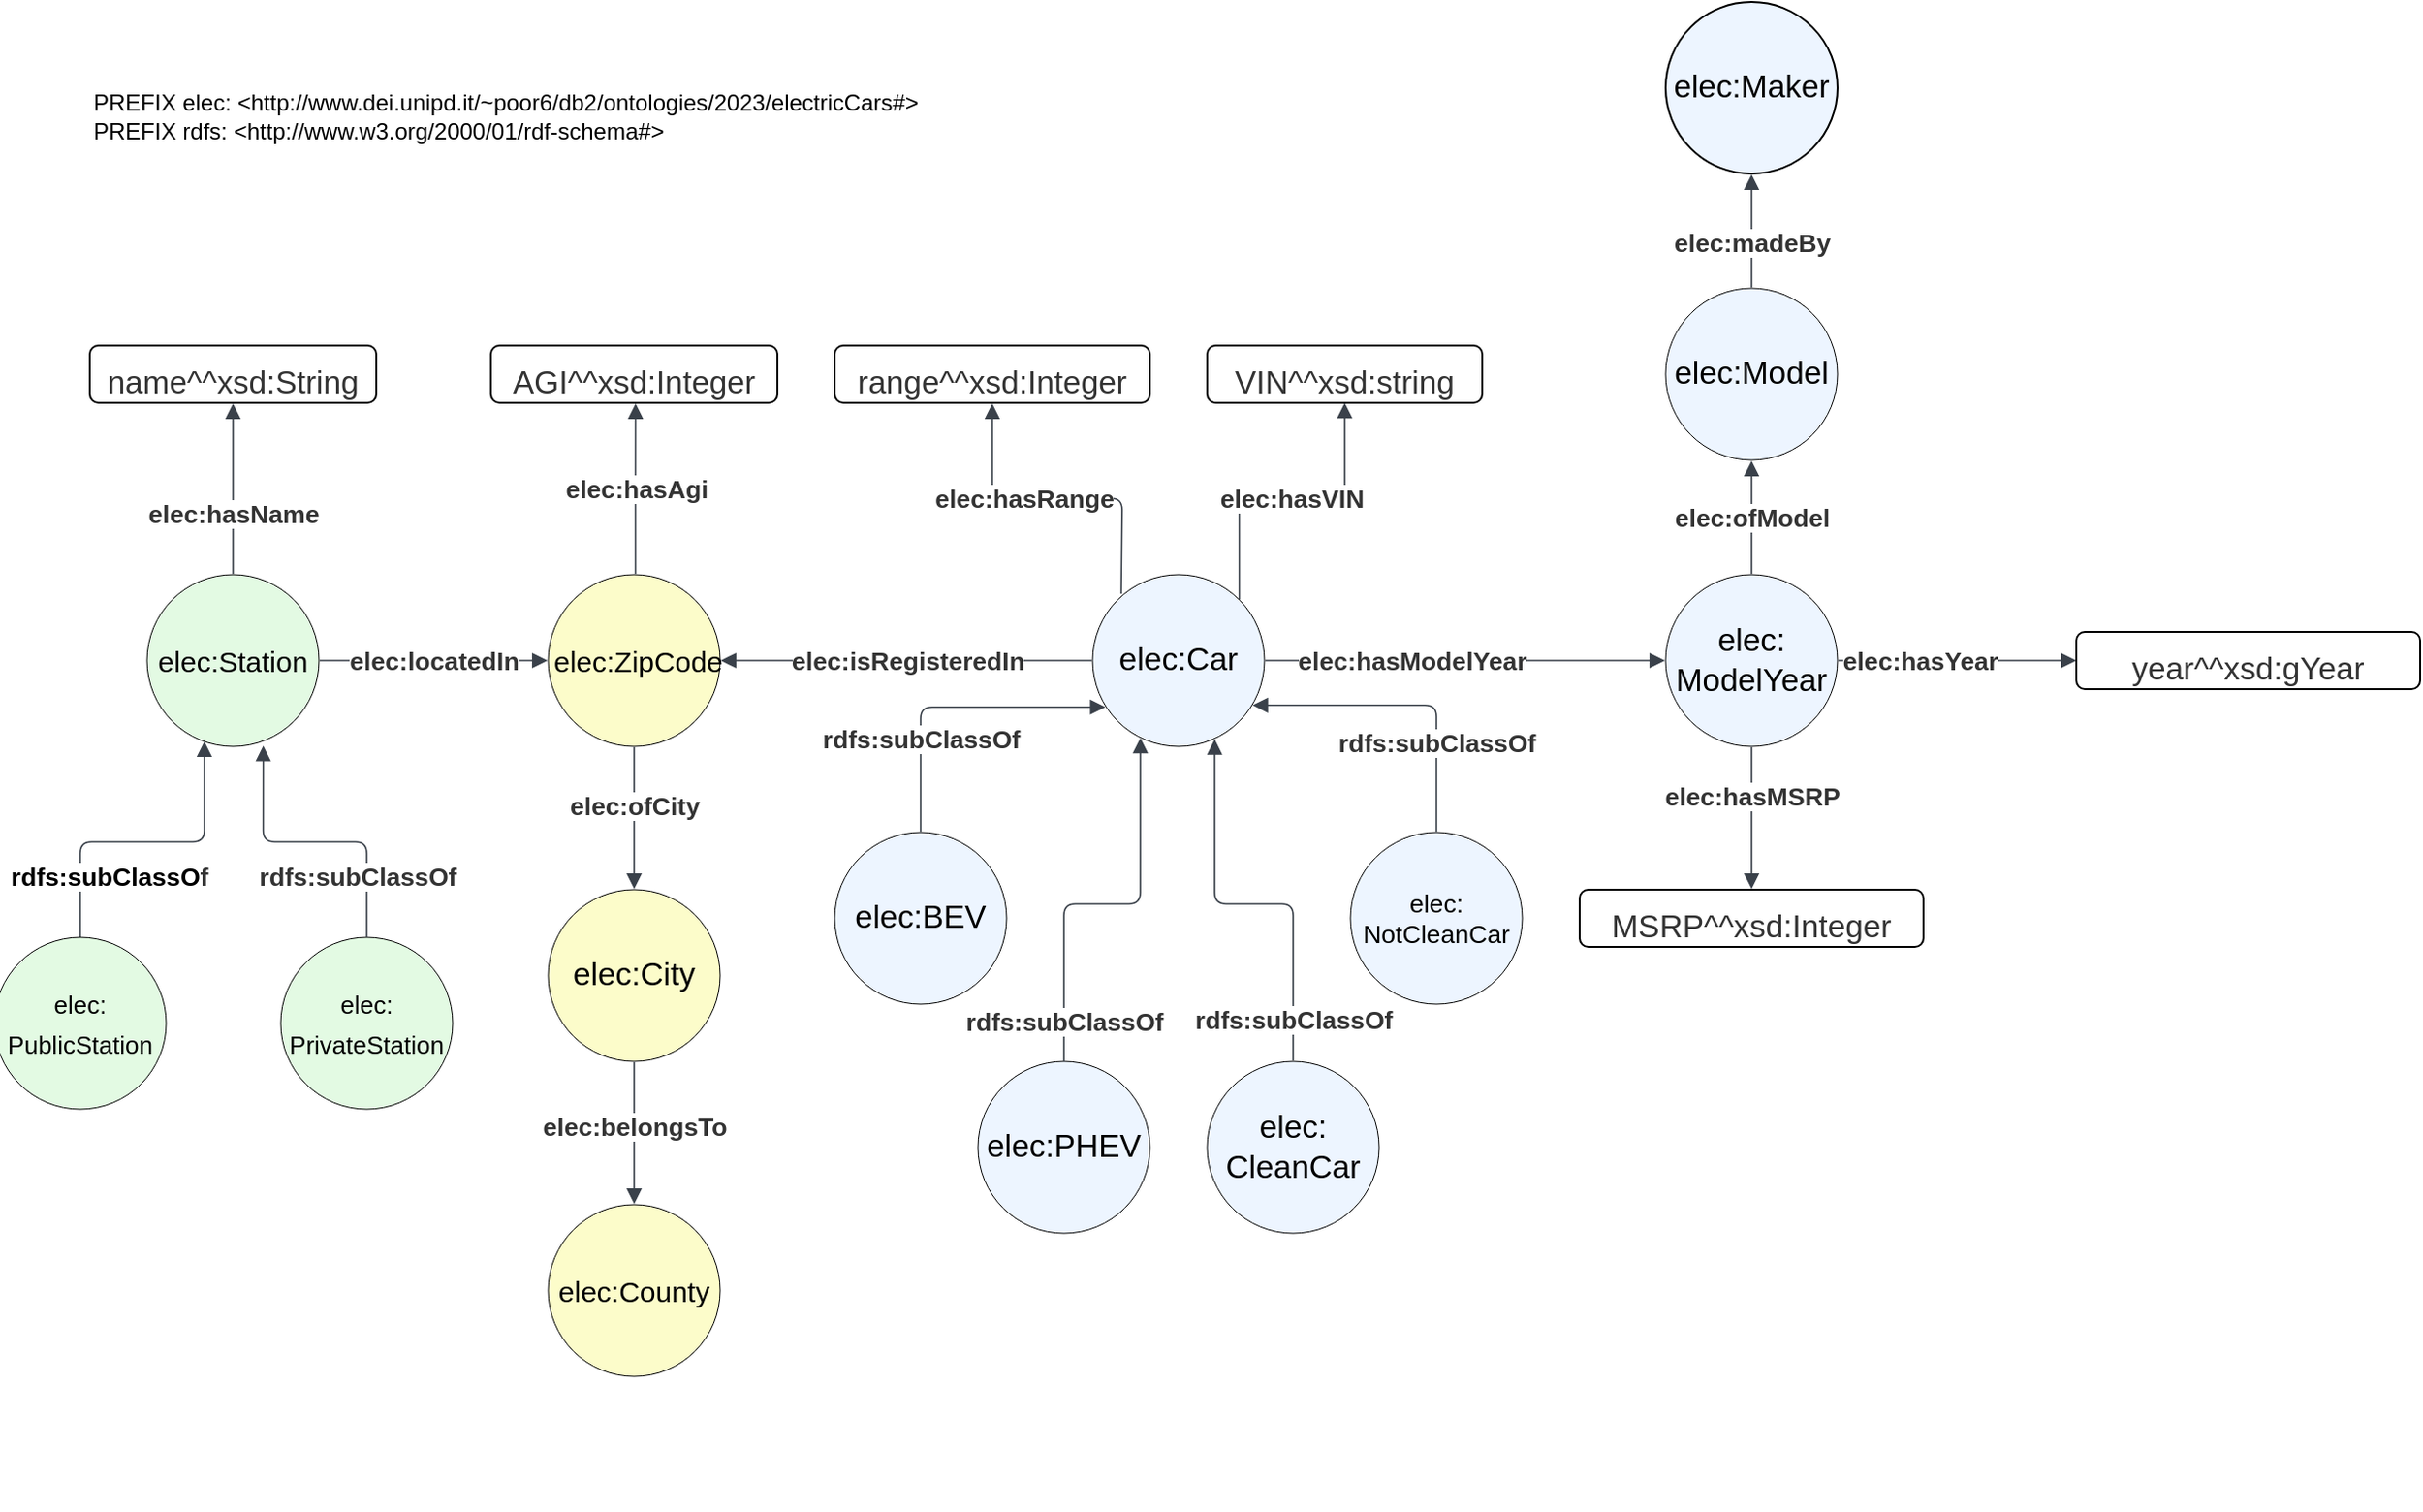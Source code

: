 <mxfile version="22.1.8" type="device">
  <diagram name="Pagina-1" id="6ebKSwHgrZWEVFDDrTTQ">
    <mxGraphModel dx="1314" dy="763" grid="1" gridSize="10" guides="1" tooltips="1" connect="1" arrows="1" fold="1" page="1" pageScale="1" pageWidth="4681" pageHeight="3300" math="0" shadow="0">
      <root>
        <mxCell id="0" />
        <mxCell id="1" parent="0" />
        <mxCell id="kevgRXuQHrOdtCCWnZsS-1" style="edgeStyle=orthogonalEdgeStyle;rounded=1;orthogonalLoop=1;jettySize=auto;html=1;exitX=1;exitY=0;exitDx=0;exitDy=0;entryX=0.5;entryY=1;entryDx=0;entryDy=0;endArrow=block;fontSize=13;strokeColor=#3a414a;strokeWidth=0.8;arcSize=12;startArrow=none;endFill=1;" parent="1" source="R9qcSIOGfT1Ncwx8mGfi-1" target="R9qcSIOGfT1Ncwx8mGfi-16" edge="1">
          <mxGeometry relative="1" as="geometry">
            <Array as="points">
              <mxPoint x="662" y="290" />
              <mxPoint x="717" y="290" />
            </Array>
          </mxGeometry>
        </mxCell>
        <mxCell id="kevgRXuQHrOdtCCWnZsS-2" value="elec:hasVIN" style="edgeLabel;html=1;align=center;verticalAlign=middle;resizable=0;points=[];fontStyle=1;fontSize=13.3;fontColor=#333333;" parent="kevgRXuQHrOdtCCWnZsS-1" vertex="1" connectable="0">
          <mxGeometry x="0.255" relative="1" as="geometry">
            <mxPoint x="-19" as="offset" />
          </mxGeometry>
        </mxCell>
        <mxCell id="R9qcSIOGfT1Ncwx8mGfi-1" value="elec:Car" style="html=1;overflow=block;blockSpacing=1;whiteSpace=wrap;ellipse;fontSize=16.7;spacing=3.8;strokeColor=default;fillOpacity=100;rounded=1;absoluteArcSize=1;arcSize=9;fillColor=#edf5ff;strokeWidth=NaN;lucidId=Os1O2qnXkTLK;" parent="1" vertex="1">
          <mxGeometry x="585" y="330" width="90" height="90" as="geometry" />
        </mxCell>
        <mxCell id="R9qcSIOGfT1Ncwx8mGfi-2" value="" style="html=1;jettySize=18;whiteSpace=wrap;fontSize=13;strokeColor=#3a414a;strokeOpacity=100;strokeWidth=0.8;rounded=1;arcSize=12;edgeStyle=orthogonalEdgeStyle;startArrow=none;endArrow=block;endFill=1;exitX=1.004;exitY=0.5;exitPerimeter=0;entryX=-0.004;entryY=0.5;entryPerimeter=0;lucidId=1s1Ouu4uFood;" parent="1" source="R9qcSIOGfT1Ncwx8mGfi-1" target="R9qcSIOGfT1Ncwx8mGfi-4" edge="1">
          <mxGeometry width="100" height="100" relative="1" as="geometry">
            <Array as="points" />
          </mxGeometry>
        </mxCell>
        <mxCell id="R9qcSIOGfT1Ncwx8mGfi-3" value="elec:hasModelYear" style="text;html=1;resizable=0;labelBackgroundColor=default;align=center;verticalAlign=middle;fontStyle=1;fontColor=#333333;fontSize=13.3;" parent="R9qcSIOGfT1Ncwx8mGfi-2" vertex="1">
          <mxGeometry x="-0.273" relative="1" as="geometry" />
        </mxCell>
        <mxCell id="R9qcSIOGfT1Ncwx8mGfi-4" value="elec:&lt;br&gt;ModelYear" style="html=1;overflow=block;blockSpacing=1;whiteSpace=wrap;ellipse;fontSize=16.7;spacing=3.8;strokeColor=default;fillOpacity=100;rounded=1;absoluteArcSize=1;arcSize=9;fillColor=#edf5ff;strokeWidth=NaN;lucidId=1s1OTW7Ci2Y1;" parent="1" vertex="1">
          <mxGeometry x="885" y="330" width="90" height="90" as="geometry" />
        </mxCell>
        <mxCell id="R9qcSIOGfT1Ncwx8mGfi-5" value="" style="html=1;jettySize=18;whiteSpace=wrap;fontSize=13;strokeColor=#3a414a;strokeOpacity=100;strokeWidth=0.8;rounded=1;arcSize=12;edgeStyle=orthogonalEdgeStyle;startArrow=none;endArrow=block;endFill=1;exitX=1.004;exitY=0.5;exitPerimeter=0;entryX=0;entryY=0.5;lucidId=it1O_J1TxxnW;entryDx=0;entryDy=0;" parent="1" source="R9qcSIOGfT1Ncwx8mGfi-4" target="35qdhlxiOfRnaW9zcAuj-1" edge="1">
          <mxGeometry width="100" height="100" relative="1" as="geometry">
            <Array as="points" />
            <mxPoint x="1094.64" y="375" as="targetPoint" />
          </mxGeometry>
        </mxCell>
        <mxCell id="R9qcSIOGfT1Ncwx8mGfi-6" value="elec:hasYear" style="text;html=1;resizable=0;labelBackgroundColor=default;align=center;verticalAlign=middle;fontStyle=1;fontColor=#333333;fontSize=13.3;" parent="R9qcSIOGfT1Ncwx8mGfi-5" vertex="1">
          <mxGeometry x="-0.324" relative="1" as="geometry" />
        </mxCell>
        <mxCell id="R9qcSIOGfT1Ncwx8mGfi-8" value="" style="html=1;jettySize=18;whiteSpace=wrap;fontSize=13;strokeColor=#3a414a;strokeOpacity=100;strokeWidth=0.8;rounded=1;arcSize=12;edgeStyle=orthogonalEdgeStyle;startArrow=none;endArrow=block;endFill=1;exitX=0.5;exitY=-0.004;exitPerimeter=0;entryX=0.5;entryY=1.004;entryPerimeter=0;lucidId=ot1Ofiux3nKR;" parent="1" source="R9qcSIOGfT1Ncwx8mGfi-4" target="R9qcSIOGfT1Ncwx8mGfi-10" edge="1">
          <mxGeometry width="100" height="100" relative="1" as="geometry">
            <Array as="points" />
          </mxGeometry>
        </mxCell>
        <mxCell id="R9qcSIOGfT1Ncwx8mGfi-9" value="elec:ofModel" style="text;html=1;resizable=0;labelBackgroundColor=default;align=center;verticalAlign=middle;fontStyle=1;fontColor=#333333;fontSize=13.3;" parent="R9qcSIOGfT1Ncwx8mGfi-8" vertex="1">
          <mxGeometry relative="1" as="geometry" />
        </mxCell>
        <mxCell id="R9qcSIOGfT1Ncwx8mGfi-10" value="elec:Model" style="html=1;overflow=block;blockSpacing=1;whiteSpace=wrap;ellipse;fontSize=16.7;spacing=3.8;strokeColor=default;fillOpacity=100;rounded=1;absoluteArcSize=1;arcSize=9;fillColor=#edf5ff;strokeWidth=NaN;lucidId=ot1OwlmNDwQG;" parent="1" vertex="1">
          <mxGeometry x="885" y="180" width="90" height="90" as="geometry" />
        </mxCell>
        <mxCell id="R9qcSIOGfT1Ncwx8mGfi-11" value="" style="html=1;jettySize=18;whiteSpace=wrap;fontSize=13;strokeColor=#3a414a;strokeOpacity=100;strokeWidth=0.8;rounded=1;arcSize=12;edgeStyle=orthogonalEdgeStyle;startArrow=none;endArrow=block;endFill=1;exitX=0.5;exitY=-0.004;exitPerimeter=0;entryX=0.5;entryY=1.004;entryPerimeter=0;lucidId=Ct1O5iaR3bhI;" parent="1" source="R9qcSIOGfT1Ncwx8mGfi-10" target="R9qcSIOGfT1Ncwx8mGfi-13" edge="1">
          <mxGeometry width="100" height="100" relative="1" as="geometry">
            <Array as="points" />
          </mxGeometry>
        </mxCell>
        <mxCell id="R9qcSIOGfT1Ncwx8mGfi-12" value="elec:madeBy" style="text;html=1;resizable=0;labelBackgroundColor=default;align=center;verticalAlign=middle;fontStyle=1;fontColor=#333333;fontSize=13.3;" parent="R9qcSIOGfT1Ncwx8mGfi-11" vertex="1">
          <mxGeometry x="-0.187" relative="1" as="geometry" />
        </mxCell>
        <mxCell id="R9qcSIOGfT1Ncwx8mGfi-13" value="elec:Maker" style="html=1;overflow=block;blockSpacing=1;whiteSpace=wrap;ellipse;fontSize=16.7;spacing=3.8;strokeColor=default;fillOpacity=100;rounded=1;absoluteArcSize=1;arcSize=9;fillColor=#edf5ff;strokeWidth=1;lucidId=Ct1OrBrMs6CW;perimeterSpacing=0;gradientColor=none;" parent="1" vertex="1">
          <mxGeometry x="885" y="30" width="90" height="90" as="geometry" />
        </mxCell>
        <mxCell id="R9qcSIOGfT1Ncwx8mGfi-16" value="VIN^^xsd:string" style="html=1;overflow=block;blockSpacing=1;whiteSpace=wrap;fontSize=16.7;spacing=9;strokeColor=default;rounded=1;absoluteArcSize=1;arcSize=9;fillColor=default;strokeWidth=1;lucidId=3t1OEM6T._IZ;fontColor=#333333;verticalAlign=middle;horizontal=1;" parent="1" vertex="1">
          <mxGeometry x="645" y="210" width="144" height="30" as="geometry" />
        </mxCell>
        <mxCell id="R9qcSIOGfT1Ncwx8mGfi-20" value="" style="html=1;jettySize=18;whiteSpace=wrap;fontSize=13;strokeColor=#3a414a;strokeOpacity=100;strokeWidth=0.8;rounded=1;arcSize=12;edgeStyle=orthogonalEdgeStyle;startArrow=none;endArrow=block;endFill=1;entryX=0.5;entryY=1.012;entryPerimeter=0;lucidId=_u1O~x01ch-v;" parent="1" target="R9qcSIOGfT1Ncwx8mGfi-22" edge="1">
          <mxGeometry width="100" height="100" relative="1" as="geometry">
            <Array as="points" />
            <mxPoint x="600" y="340" as="sourcePoint" />
          </mxGeometry>
        </mxCell>
        <mxCell id="R9qcSIOGfT1Ncwx8mGfi-21" value="elec:hasRange" style="text;html=1;resizable=0;labelBackgroundColor=default;align=center;verticalAlign=middle;fontStyle=1;fontColor=#333333;fontSize=13.3;" parent="R9qcSIOGfT1Ncwx8mGfi-20" vertex="1">
          <mxGeometry x="0.216" relative="1" as="geometry" />
        </mxCell>
        <mxCell id="R9qcSIOGfT1Ncwx8mGfi-22" value="range^^xsd:Integer" style="html=1;overflow=block;blockSpacing=1;whiteSpace=wrap;fontSize=16.7;spacing=9;strokeColor=default;rounded=1;absoluteArcSize=1;arcSize=9;fillColor=default;strokeWidth=1;lucidId=.u1OfOf~fiUd;fontColor=#333333;verticalAlign=middle;horizontal=1;" parent="1" vertex="1">
          <mxGeometry x="450" y="210" width="165" height="30" as="geometry" />
        </mxCell>
        <mxCell id="R9qcSIOGfT1Ncwx8mGfi-23" value="" style="html=1;jettySize=18;whiteSpace=wrap;fontSize=13;strokeColor=#3a414a;strokeOpacity=100;strokeWidth=0.8;rounded=1;arcSize=12;edgeStyle=orthogonalEdgeStyle;startArrow=none;endArrow=block;endFill=1;exitX=-0.004;exitY=0.5;exitPerimeter=0;entryX=1.004;entryY=0.5;entryPerimeter=0;lucidId=Ew1O.1Jr6tQS;" parent="1" source="R9qcSIOGfT1Ncwx8mGfi-1" target="R9qcSIOGfT1Ncwx8mGfi-25" edge="1">
          <mxGeometry width="100" height="100" relative="1" as="geometry">
            <Array as="points" />
          </mxGeometry>
        </mxCell>
        <mxCell id="R9qcSIOGfT1Ncwx8mGfi-24" value="elec:isRegisteredIn" style="text;html=1;resizable=0;labelBackgroundColor=default;align=center;verticalAlign=middle;fontStyle=1;fontColor=#333333;fontSize=13.3;" parent="R9qcSIOGfT1Ncwx8mGfi-23" vertex="1">
          <mxGeometry relative="1" as="geometry" />
        </mxCell>
        <mxCell id="R9qcSIOGfT1Ncwx8mGfi-25" value="elec:ZipCode" style="html=1;overflow=block;blockSpacing=1;whiteSpace=wrap;ellipse;fontSize=15;spacing=3.8;strokeColor=default;fillOpacity=100;rounded=1;absoluteArcSize=1;arcSize=9;fillColor=#fcfcca;strokeWidth=NaN;lucidId=Ew1OWQCflFgT;" parent="1" vertex="1">
          <mxGeometry x="300" y="330" width="90" height="90" as="geometry" />
        </mxCell>
        <mxCell id="R9qcSIOGfT1Ncwx8mGfi-26" value="" style="html=1;jettySize=18;whiteSpace=wrap;fontSize=13;strokeColor=#3a414a;strokeOpacity=100;strokeWidth=0.8;rounded=1;arcSize=12;edgeStyle=orthogonalEdgeStyle;startArrow=none;endArrow=block;endFill=1;exitX=0.5;exitY=1.004;exitPerimeter=0;entryX=0.5;entryY=-0.004;entryPerimeter=0;lucidId=Vw1Oxh8Qyr1-;" parent="1" source="R9qcSIOGfT1Ncwx8mGfi-25" target="R9qcSIOGfT1Ncwx8mGfi-28" edge="1">
          <mxGeometry width="100" height="100" relative="1" as="geometry">
            <Array as="points" />
          </mxGeometry>
        </mxCell>
        <mxCell id="R9qcSIOGfT1Ncwx8mGfi-27" value="elec:ofCity" style="text;html=1;resizable=0;labelBackgroundColor=default;align=center;verticalAlign=middle;fontStyle=1;fontColor=#333333;fontSize=13.3;" parent="R9qcSIOGfT1Ncwx8mGfi-26" vertex="1">
          <mxGeometry x="-0.182" relative="1" as="geometry" />
        </mxCell>
        <mxCell id="R9qcSIOGfT1Ncwx8mGfi-28" value="elec:City" style="html=1;overflow=block;blockSpacing=1;whiteSpace=wrap;ellipse;fontSize=16.7;spacing=3.8;strokeColor=default;fillOpacity=100;rounded=1;absoluteArcSize=1;arcSize=9;fillColor=#fcfcca;strokeWidth=NaN;lucidId=Vw1Oo~C-vCxp;" parent="1" vertex="1">
          <mxGeometry x="300" y="495" width="90" height="90" as="geometry" />
        </mxCell>
        <mxCell id="R9qcSIOGfT1Ncwx8mGfi-29" value="" style="html=1;jettySize=18;whiteSpace=wrap;fontSize=13;strokeColor=#3a414a;strokeOpacity=100;strokeWidth=0.8;rounded=1;arcSize=12;edgeStyle=orthogonalEdgeStyle;startArrow=none;endArrow=block;endFill=1;exitX=0.5;exitY=1.004;exitPerimeter=0;entryX=0.5;entryY=-0.004;entryPerimeter=0;lucidId=-w1O87nsNx36;" parent="1" source="R9qcSIOGfT1Ncwx8mGfi-28" edge="1">
          <mxGeometry width="100" height="100" relative="1" as="geometry">
            <Array as="points" />
            <mxPoint x="345" y="659.64" as="targetPoint" />
          </mxGeometry>
        </mxCell>
        <mxCell id="R9qcSIOGfT1Ncwx8mGfi-30" value="elec:belongsTo" style="text;html=1;resizable=0;labelBackgroundColor=default;align=center;verticalAlign=middle;fontStyle=1;fontColor=#333333;fontSize=13.3;" parent="R9qcSIOGfT1Ncwx8mGfi-29" vertex="1">
          <mxGeometry x="-0.123" relative="1" as="geometry" />
        </mxCell>
        <mxCell id="R9qcSIOGfT1Ncwx8mGfi-31" value="elec:County" style="html=1;overflow=block;blockSpacing=1;whiteSpace=wrap;ellipse;fontSize=15;spacing=3.8;strokeColor=default;fillOpacity=100;rounded=1;absoluteArcSize=1;arcSize=9;fillColor=#fcfcca;strokeWidth=NaN;lucidId=-w1OLK29v8BK;" parent="1" vertex="1">
          <mxGeometry x="300" y="660" width="90" height="90" as="geometry" />
        </mxCell>
        <mxCell id="R9qcSIOGfT1Ncwx8mGfi-32" value="elec:Station" style="html=1;overflow=block;blockSpacing=1;whiteSpace=wrap;ellipse;fontSize=15;spacing=3.8;strokeColor=default;fillOpacity=100;rounded=1;absoluteArcSize=1;arcSize=9;fillColor=#e3fae3;strokeWidth=NaN;lucidId=rx1O~R7pykx_;" parent="1" vertex="1">
          <mxGeometry x="90" y="330" width="90" height="90" as="geometry" />
        </mxCell>
        <mxCell id="R9qcSIOGfT1Ncwx8mGfi-33" value="" style="html=1;jettySize=18;whiteSpace=wrap;fontSize=13;strokeColor=#3a414a;strokeOpacity=100;strokeWidth=0.8;rounded=1;arcSize=12;edgeStyle=orthogonalEdgeStyle;startArrow=none;endArrow=block;endFill=1;exitX=1.004;exitY=0.5;exitPerimeter=0;entryX=-0.004;entryY=0.5;entryPerimeter=0;lucidId=Dx1OYmT3YGP5;" parent="1" source="R9qcSIOGfT1Ncwx8mGfi-32" target="R9qcSIOGfT1Ncwx8mGfi-25" edge="1">
          <mxGeometry width="100" height="100" relative="1" as="geometry">
            <Array as="points" />
          </mxGeometry>
        </mxCell>
        <mxCell id="R9qcSIOGfT1Ncwx8mGfi-34" value="elec:locatedIn" style="text;html=1;resizable=0;labelBackgroundColor=default;align=center;verticalAlign=middle;fontStyle=1;fontColor=#333333;fontSize=13.3;" parent="R9qcSIOGfT1Ncwx8mGfi-33" vertex="1">
          <mxGeometry relative="1" as="geometry" />
        </mxCell>
        <mxCell id="R9qcSIOGfT1Ncwx8mGfi-35" value="" style="html=1;jettySize=18;whiteSpace=wrap;fontSize=13;strokeColor=#3a414a;strokeOpacity=100;strokeWidth=0.8;rounded=1;arcSize=12;edgeStyle=orthogonalEdgeStyle;startArrow=none;endArrow=block;endFill=1;exitX=0.508;exitY=-0.004;exitPerimeter=0;entryX=0.505;entryY=1.012;entryPerimeter=0;lucidId=Wx1O5GCra6RN;" parent="1" source="R9qcSIOGfT1Ncwx8mGfi-25" target="R9qcSIOGfT1Ncwx8mGfi-37" edge="1">
          <mxGeometry width="100" height="100" relative="1" as="geometry">
            <Array as="points" />
          </mxGeometry>
        </mxCell>
        <mxCell id="R9qcSIOGfT1Ncwx8mGfi-36" value="elec:hasAgi" style="text;html=1;resizable=0;labelBackgroundColor=default;align=center;verticalAlign=middle;fontStyle=1;fontColor=#333333;fontSize=13.3;" parent="R9qcSIOGfT1Ncwx8mGfi-35" vertex="1">
          <mxGeometry relative="1" as="geometry" />
        </mxCell>
        <mxCell id="R9qcSIOGfT1Ncwx8mGfi-37" value="AGI^^xsd:Integer" style="html=1;overflow=block;blockSpacing=1;whiteSpace=wrap;fontSize=16.7;spacing=9;strokeColor=default;rounded=1;absoluteArcSize=1;arcSize=9;fillColor=default;strokeWidth=1;lucidId=Xx1OfmO..szG;fontColor=#333333;verticalAlign=middle;horizontal=1;" parent="1" vertex="1">
          <mxGeometry x="270" y="210" width="150" height="30" as="geometry" />
        </mxCell>
        <mxCell id="R9qcSIOGfT1Ncwx8mGfi-38" value="" style="html=1;jettySize=18;whiteSpace=wrap;fontSize=13;strokeColor=#3a414a;strokeOpacity=100;strokeWidth=0.8;rounded=1;arcSize=12;edgeStyle=orthogonalEdgeStyle;startArrow=none;endArrow=block;endFill=1;exitX=0.5;exitY=1.004;exitPerimeter=0;entryX=0.5;entryY=-0.012;entryPerimeter=0;lucidId=6B1OSi53PP30;" parent="1" source="R9qcSIOGfT1Ncwx8mGfi-4" target="R9qcSIOGfT1Ncwx8mGfi-40" edge="1">
          <mxGeometry width="100" height="100" relative="1" as="geometry">
            <Array as="points" />
          </mxGeometry>
        </mxCell>
        <mxCell id="R9qcSIOGfT1Ncwx8mGfi-39" value="elec:hasMSRP" style="text;html=1;resizable=0;labelBackgroundColor=default;align=center;verticalAlign=middle;fontStyle=1;fontColor=#333333;fontSize=13.3;" parent="R9qcSIOGfT1Ncwx8mGfi-38" vertex="1">
          <mxGeometry x="-0.315" relative="1" as="geometry" />
        </mxCell>
        <mxCell id="R9qcSIOGfT1Ncwx8mGfi-40" value="MSRP^^xsd:Integer" style="html=1;overflow=block;blockSpacing=1;whiteSpace=wrap;fontSize=16.7;spacing=9;strokeColor=default;rounded=1;absoluteArcSize=1;arcSize=9;fillColor=default;strokeWidth=1;lucidId=7B1Od-MZ6ZxI;fontColor=#333333;verticalAlign=middle;horizontal=1;" parent="1" vertex="1">
          <mxGeometry x="840" y="495" width="180" height="30" as="geometry" />
        </mxCell>
        <mxCell id="R9qcSIOGfT1Ncwx8mGfi-41" value="" style="html=1;jettySize=18;whiteSpace=wrap;fontSize=13;strokeColor=#3a414a;strokeOpacity=100;strokeWidth=0.8;rounded=1;arcSize=12;edgeStyle=orthogonalEdgeStyle;startArrow=none;endArrow=block;endFill=1;exitX=0.5;exitY=-0.004;exitPerimeter=0;entryX=0.5;entryY=1.012;entryPerimeter=0;lucidId=RF1OCfXK_F4R;" parent="1" source="R9qcSIOGfT1Ncwx8mGfi-32" target="R9qcSIOGfT1Ncwx8mGfi-43" edge="1">
          <mxGeometry width="100" height="100" relative="1" as="geometry">
            <Array as="points" />
          </mxGeometry>
        </mxCell>
        <mxCell id="R9qcSIOGfT1Ncwx8mGfi-42" value="elec:hasName" style="text;html=1;resizable=0;labelBackgroundColor=default;align=center;verticalAlign=middle;fontStyle=1;fontColor=#333333;fontSize=13.3;" parent="R9qcSIOGfT1Ncwx8mGfi-41" vertex="1">
          <mxGeometry x="-0.296" relative="1" as="geometry" />
        </mxCell>
        <mxCell id="R9qcSIOGfT1Ncwx8mGfi-43" value="name^^xsd:String" style="html=1;overflow=block;blockSpacing=1;whiteSpace=wrap;fontSize=16.7;spacing=9;rounded=1;absoluteArcSize=1;arcSize=9;strokeWidth=1;lucidId=SF1OhaQ1grFW;fillColor=default;fontColor=#333333;strokeColor=default;verticalAlign=middle;horizontal=1;" parent="1" vertex="1">
          <mxGeometry x="60" y="210" width="150" height="30" as="geometry" />
        </mxCell>
        <mxCell id="R9qcSIOGfT1Ncwx8mGfi-44" value="" style="html=1;jettySize=18;whiteSpace=wrap;fontSize=13;strokeColor=#3a414a;strokeOpacity=100;strokeWidth=0.8;rounded=1;arcSize=12;edgeStyle=orthogonalEdgeStyle;startArrow=block;startFill=1;endArrow=none;exitX=0.075;exitY=0.771;exitPerimeter=0;entryX=0.5;entryY=-0.004;entryPerimeter=0;lucidId=eI1O_Iygyy8d;" parent="1" source="R9qcSIOGfT1Ncwx8mGfi-1" target="R9qcSIOGfT1Ncwx8mGfi-46" edge="1">
          <mxGeometry width="100" height="100" relative="1" as="geometry">
            <Array as="points" />
          </mxGeometry>
        </mxCell>
        <mxCell id="R9qcSIOGfT1Ncwx8mGfi-45" value="rdfs:subClassOf" style="text;html=1;resizable=0;labelBackgroundColor=default;align=center;verticalAlign=middle;fontStyle=1;fontColor=#333333;fontSize=13.3;" parent="R9qcSIOGfT1Ncwx8mGfi-44" vertex="1">
          <mxGeometry x="0.401" relative="1" as="geometry" />
        </mxCell>
        <mxCell id="R9qcSIOGfT1Ncwx8mGfi-46" value="elec:BEV" style="html=1;overflow=block;blockSpacing=1;whiteSpace=wrap;ellipse;fontSize=16.7;spacing=3.8;strokeColor=default;fillOpacity=100;rounded=1;absoluteArcSize=1;arcSize=9;fillColor=#edf5ff;strokeWidth=NaN;lucidId=eI1O9qz4zxc3;" parent="1" vertex="1">
          <mxGeometry x="450" y="465" width="90" height="90" as="geometry" />
        </mxCell>
        <mxCell id="R9qcSIOGfT1Ncwx8mGfi-47" value="" style="html=1;jettySize=18;whiteSpace=wrap;fontSize=13;strokeColor=#3a414a;strokeOpacity=100;strokeWidth=0.8;rounded=1;arcSize=12;edgeStyle=orthogonalEdgeStyle;startArrow=block;startFill=1;endArrow=none;entryX=0.5;entryY=0;lucidId=NI1OuKBxsP~g;entryDx=0;entryDy=0;" parent="1" source="R9qcSIOGfT1Ncwx8mGfi-32" target="Asnf5PWVBuTiNA6fuec6-4" edge="1">
          <mxGeometry width="100" height="100" relative="1" as="geometry">
            <Array as="points">
              <mxPoint x="120" y="470" />
              <mxPoint x="55" y="470" />
            </Array>
            <mxPoint x="100.02" y="341.04" as="sourcePoint" />
            <mxPoint x="60" y="495.0" as="targetPoint" />
          </mxGeometry>
        </mxCell>
        <mxCell id="R9qcSIOGfT1Ncwx8mGfi-48" value="rdfs:subClassO&lt;span style=&quot;color: rgb(51, 51, 51);&quot;&gt;f&lt;/span&gt;" style="text;html=1;resizable=0;labelBackgroundColor=default;align=center;verticalAlign=middle;fontStyle=1;fontSize=13.3;" parent="R9qcSIOGfT1Ncwx8mGfi-47" vertex="1">
          <mxGeometry x="0.807" relative="1" as="geometry">
            <mxPoint x="15" y="-16" as="offset" />
          </mxGeometry>
        </mxCell>
        <mxCell id="R9qcSIOGfT1Ncwx8mGfi-49" value="elec:PHEV" style="html=1;overflow=block;blockSpacing=1;whiteSpace=wrap;ellipse;fontSize=16.7;spacing=3.8;strokeColor=default;fillOpacity=100;rounded=1;absoluteArcSize=1;arcSize=9;fillColor=#edf5ff;strokeWidth=NaN;lucidId=NI1OlC09T_vV;" parent="1" vertex="1">
          <mxGeometry x="525" y="585" width="90" height="90" as="geometry" />
        </mxCell>
        <mxCell id="R9qcSIOGfT1Ncwx8mGfi-50" value="" style="html=1;jettySize=18;whiteSpace=wrap;fontSize=13;strokeColor=#3a414a;strokeOpacity=100;strokeWidth=0.8;rounded=1;arcSize=12;edgeStyle=orthogonalEdgeStyle;startArrow=block;startFill=1;endArrow=none;exitX=0.71;exitY=0.958;exitPerimeter=0;entryX=0.5;entryY=-0.004;entryPerimeter=0;lucidId=6I1O4U0I6-T0;" parent="1" source="R9qcSIOGfT1Ncwx8mGfi-1" target="R9qcSIOGfT1Ncwx8mGfi-52" edge="1">
          <mxGeometry width="100" height="100" relative="1" as="geometry">
            <Array as="points" />
          </mxGeometry>
        </mxCell>
        <mxCell id="R9qcSIOGfT1Ncwx8mGfi-51" value="rdfs:subClassO&lt;span style=&quot;&quot;&gt;f&lt;/span&gt;" style="text;html=1;resizable=0;labelBackgroundColor=default;align=center;verticalAlign=middle;fontStyle=1;fontSize=13.3;fontColor=#333333;" parent="R9qcSIOGfT1Ncwx8mGfi-50" vertex="1">
          <mxGeometry x="0.794" relative="1" as="geometry" />
        </mxCell>
        <mxCell id="R9qcSIOGfT1Ncwx8mGfi-52" value="elec:&lt;br&gt;CleanCar" style="html=1;overflow=block;blockSpacing=1;whiteSpace=wrap;ellipse;fontSize=16.7;spacing=3.8;strokeColor=default;fillOpacity=100;rounded=1;absoluteArcSize=1;arcSize=9;fillColor=#edf5ff;strokeWidth=NaN;lucidId=6I1OSQpG-oj7;" parent="1" vertex="1">
          <mxGeometry x="645" y="585" width="90" height="90" as="geometry" />
        </mxCell>
        <mxCell id="R9qcSIOGfT1Ncwx8mGfi-53" value="" style="html=1;jettySize=18;whiteSpace=wrap;fontSize=13;strokeColor=#3a414a;strokeOpacity=100;strokeWidth=0.8;rounded=1;arcSize=12;edgeStyle=orthogonalEdgeStyle;startArrow=block;startFill=1;endArrow=none;exitX=0.931;exitY=0.76;exitPerimeter=0;entryX=0.5;entryY=-0.004;entryPerimeter=0;lucidId=bJ1O8Z8VCAd9;" parent="1" source="R9qcSIOGfT1Ncwx8mGfi-1" target="R9qcSIOGfT1Ncwx8mGfi-55" edge="1">
          <mxGeometry width="100" height="100" relative="1" as="geometry">
            <Array as="points" />
          </mxGeometry>
        </mxCell>
        <mxCell id="R9qcSIOGfT1Ncwx8mGfi-54" value="rdfs:subClassO&lt;span style=&quot;&quot;&gt;f&lt;/span&gt;" style="text;html=1;resizable=0;labelBackgroundColor=default;align=center;verticalAlign=middle;fontStyle=1;fontSize=13.3;fontColor=#333333;" parent="R9qcSIOGfT1Ncwx8mGfi-53" vertex="1">
          <mxGeometry x="0.421" relative="1" as="geometry" />
        </mxCell>
        <mxCell id="R9qcSIOGfT1Ncwx8mGfi-55" value="elec:&lt;br&gt;NotCleanCar" style="html=1;overflow=block;blockSpacing=1;whiteSpace=wrap;ellipse;fontSize=13.3;spacing=3.8;strokeColor=default;fillOpacity=100;rounded=1;absoluteArcSize=1;arcSize=9;fillColor=#edf5ff;strokeWidth=NaN;lucidId=bJ1OlrKJahhv;" parent="1" vertex="1">
          <mxGeometry x="720" y="465" width="90" height="90" as="geometry" />
        </mxCell>
        <mxCell id="Asnf5PWVBuTiNA6fuec6-4" value="&lt;font style=&quot;font-size: 13px;&quot;&gt;elec:&lt;br&gt;PublicStation&lt;/font&gt;" style="html=1;overflow=block;blockSpacing=1;whiteSpace=wrap;ellipse;fontSize=16.7;spacing=3.8;strokeColor=default;fillOpacity=100;rounded=1;absoluteArcSize=1;arcSize=9;fillColor=#e3fae3;strokeWidth=NaN;lucidId=rx1O~R7pykx_;" parent="1" vertex="1">
          <mxGeometry x="10" y="520" width="90" height="90" as="geometry" />
        </mxCell>
        <mxCell id="Asnf5PWVBuTiNA6fuec6-5" value="&lt;font style=&quot;font-size: 13px;&quot;&gt;elec:&lt;br&gt;PrivateStation&lt;/font&gt;" style="html=1;overflow=block;blockSpacing=1;whiteSpace=wrap;ellipse;fontSize=16.7;spacing=3.8;strokeColor=default;fillOpacity=100;rounded=1;absoluteArcSize=1;arcSize=9;fillColor=#e3fae3;strokeWidth=NaN;lucidId=rx1O~R7pykx_;" parent="1" vertex="1">
          <mxGeometry x="160" y="520" width="90" height="90" as="geometry" />
        </mxCell>
        <mxCell id="Asnf5PWVBuTiNA6fuec6-8" value="" style="html=1;jettySize=18;whiteSpace=wrap;fontSize=13;strokeColor=#3a414a;strokeOpacity=100;strokeWidth=0.8;rounded=1;arcSize=12;edgeStyle=orthogonalEdgeStyle;startArrow=block;startFill=1;endArrow=none;exitX=0.676;exitY=0.996;exitPerimeter=0;entryX=0.5;entryY=0;lucidId=NI1OuKBxsP~g;exitDx=0;exitDy=0;entryDx=0;entryDy=0;" parent="1" source="R9qcSIOGfT1Ncwx8mGfi-32" target="Asnf5PWVBuTiNA6fuec6-5" edge="1">
          <mxGeometry width="100" height="100" relative="1" as="geometry">
            <Array as="points">
              <mxPoint x="151" y="470" />
              <mxPoint x="205" y="470" />
            </Array>
            <mxPoint x="190" y="458" as="sourcePoint" />
            <mxPoint x="150" y="612" as="targetPoint" />
          </mxGeometry>
        </mxCell>
        <mxCell id="Asnf5PWVBuTiNA6fuec6-9" value="rdfs:subClassO&lt;span style=&quot;&quot;&gt;f&lt;/span&gt;" style="text;html=1;resizable=0;labelBackgroundColor=default;align=center;verticalAlign=middle;fontStyle=1;fontSize=13.3;fontColor=#333333;" parent="Asnf5PWVBuTiNA6fuec6-8" vertex="1">
          <mxGeometry x="0.807" relative="1" as="geometry">
            <mxPoint x="-5" y="-17" as="offset" />
          </mxGeometry>
        </mxCell>
        <mxCell id="CU4AN1IjZ7_TAcXfEEWa-3" value="" style="html=1;jettySize=18;whiteSpace=wrap;fontSize=13;strokeColor=#3a414a;strokeOpacity=100;strokeWidth=0.8;rounded=1;arcSize=12;edgeStyle=orthogonalEdgeStyle;startArrow=block;startFill=1;endArrow=none;exitX=0.278;exitY=0.951;exitPerimeter=0;entryX=0.5;entryY=0;lucidId=6I1O4U0I6-T0;exitDx=0;exitDy=0;entryDx=0;entryDy=0;" parent="1" source="R9qcSIOGfT1Ncwx8mGfi-1" target="R9qcSIOGfT1Ncwx8mGfi-49" edge="1">
          <mxGeometry width="100" height="100" relative="1" as="geometry">
            <Array as="points" />
            <mxPoint x="669" y="436" as="sourcePoint" />
            <mxPoint x="710" y="590" as="targetPoint" />
          </mxGeometry>
        </mxCell>
        <mxCell id="CU4AN1IjZ7_TAcXfEEWa-4" value="rdfs:subClassO&lt;span style=&quot;&quot;&gt;f&lt;/span&gt;" style="text;html=1;resizable=0;labelBackgroundColor=default;align=center;verticalAlign=middle;fontStyle=1;fontSize=13.3;fontColor=#333333;" parent="CU4AN1IjZ7_TAcXfEEWa-3" vertex="1">
          <mxGeometry x="0.794" relative="1" as="geometry" />
        </mxCell>
        <mxCell id="35qdhlxiOfRnaW9zcAuj-1" value="year^^xsd:gYear" style="html=1;overflow=block;blockSpacing=1;whiteSpace=wrap;fontSize=16.7;spacing=9;strokeColor=default;rounded=1;absoluteArcSize=1;arcSize=9;fillColor=default;strokeWidth=1;lucidId=7B1Od-MZ6ZxI;fontColor=#333333;verticalAlign=middle;horizontal=1;" parent="1" vertex="1">
          <mxGeometry x="1100" y="360" width="180" height="30" as="geometry" />
        </mxCell>
        <mxCell id="yIbxNp6oK5FwR0dYphX5-1" value="&lt;div&gt;PREFIX elec: &amp;lt;http://www.dei.unipd.it/~poor6/db2/ontologies/2023/electricCars#&amp;gt;&lt;/div&gt;&lt;div&gt;PREFIX rdfs: &amp;lt;http://www.w3.org/2000/01/rdf-schema#&amp;gt;&lt;/div&gt;" style="rounded=0;whiteSpace=wrap;html=1;fillColor=none;strokeColor=none;align=left;" vertex="1" parent="1">
          <mxGeometry x="60" y="60" width="490" height="60" as="geometry" />
        </mxCell>
        <mxCell id="yIbxNp6oK5FwR0dYphX5-8" value="" style="rounded=0;whiteSpace=wrap;html=1;strokeColor=none;fillColor=none;" vertex="1" parent="1">
          <mxGeometry x="285" y="760" width="120" height="60" as="geometry" />
        </mxCell>
      </root>
    </mxGraphModel>
  </diagram>
</mxfile>

